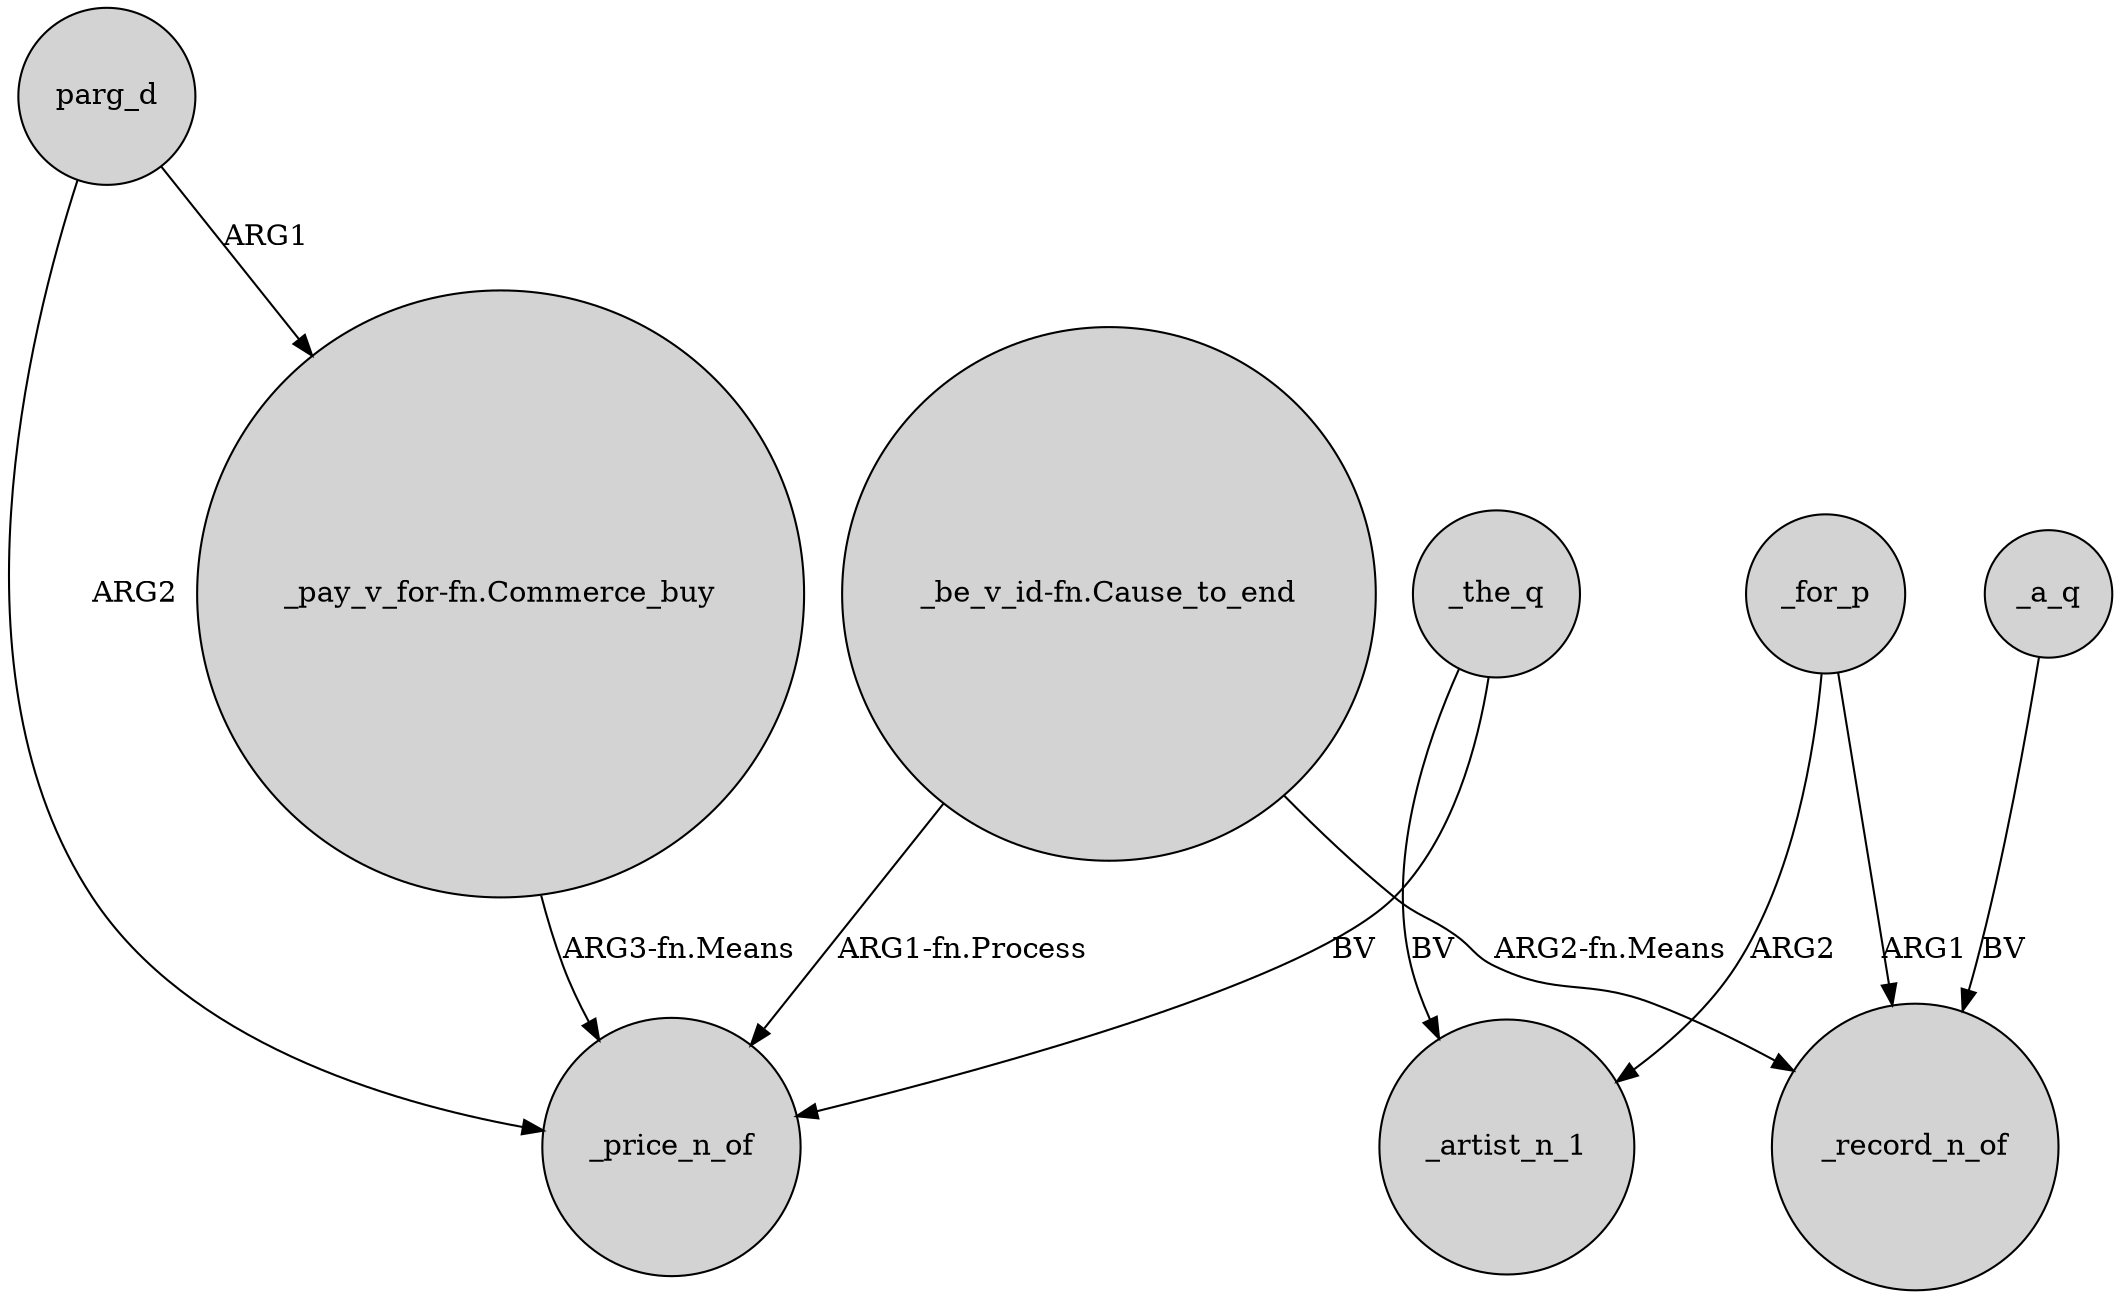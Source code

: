 digraph {
	node [shape=circle style=filled]
	parg_d -> _price_n_of [label=ARG2]
	"_be_v_id-fn.Cause_to_end" -> _record_n_of [label="ARG2-fn.Means"]
	_a_q -> _record_n_of [label=BV]
	parg_d -> "_pay_v_for-fn.Commerce_buy" [label=ARG1]
	"_pay_v_for-fn.Commerce_buy" -> _price_n_of [label="ARG3-fn.Means"]
	_for_p -> _record_n_of [label=ARG1]
	_the_q -> _price_n_of [label=BV]
	"_be_v_id-fn.Cause_to_end" -> _price_n_of [label="ARG1-fn.Process"]
	_the_q -> _artist_n_1 [label=BV]
	_for_p -> _artist_n_1 [label=ARG2]
}
